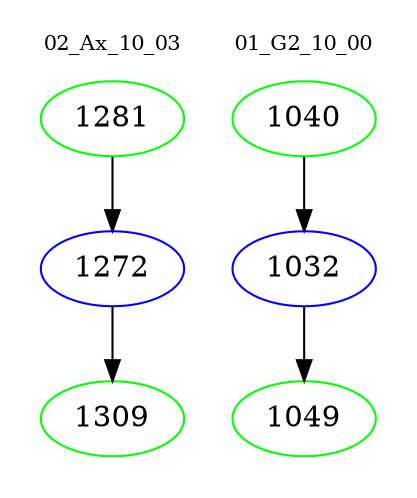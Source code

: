 digraph{
subgraph cluster_0 {
color = white
label = "02_Ax_10_03";
fontsize=10;
T0_1281 [label="1281", color="green"]
T0_1281 -> T0_1272 [color="black"]
T0_1272 [label="1272", color="blue"]
T0_1272 -> T0_1309 [color="black"]
T0_1309 [label="1309", color="green"]
}
subgraph cluster_1 {
color = white
label = "01_G2_10_00";
fontsize=10;
T1_1040 [label="1040", color="green"]
T1_1040 -> T1_1032 [color="black"]
T1_1032 [label="1032", color="blue"]
T1_1032 -> T1_1049 [color="black"]
T1_1049 [label="1049", color="green"]
}
}
